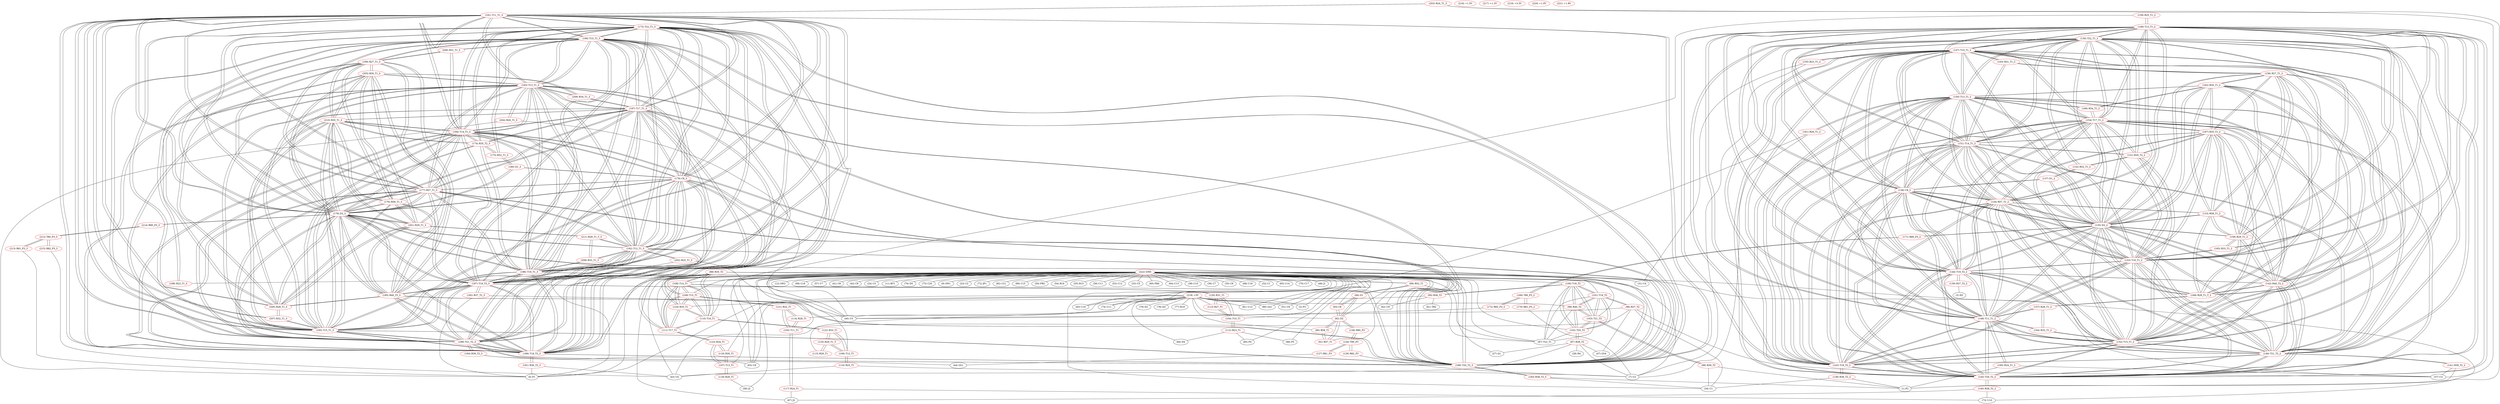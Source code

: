graph {
	88 [label="(88) R35_T2" color=red]
	89 [label="(89) R52_T1"]
	87 [label="(87) T22_T1"]
	108 [label="(108) T14_T1"]
	109 [label="(109) T15_T1"]
	111 [label="(111) T17_T1"]
	110 [label="(110) T16_T1"]
	124 [label="(124) R35_T1"]
	89 [label="(89) R52_T1" color=red]
	94 [label="(94) D1"]
	88 [label="(88) R35_T2"]
	87 [label="(87) T22_T1"]
	90 [label="(90) R58_T1" color=red]
	91 [label="(91) R57_T1"]
	92 [label="(92) D2"]
	91 [label="(91) R57_T1" color=red]
	92 [label="(92) D2"]
	90 [label="(90) R58_T1"]
	92 [label="(92) D2" color=red]
	94 [label="(94) D1"]
	93 [label="(93) C8"]
	91 [label="(91) R57_T1"]
	90 [label="(90) R58_T1"]
	128 [label="(128) R80_P3"]
	93 [label="(93) C8" color=red]
	94 [label="(94) D1"]
	92 [label="(92) D2"]
	94 [label="(94) D1" color=red]
	92 [label="(92) D2"]
	93 [label="(93) C8"]
	89 [label="(89) R52_T1"]
	95 [label="(95) R36_T2" color=red]
	63 [label="(63) U8"]
	62 [label="(62) U9"]
	61 [label="(61) TR2"]
	100 [label="(100) T18_T2"]
	96 [label="(96) R37_T2" color=red]
	34 [label="(34) U1"]
	47 [label="(47) GS4"]
	37 [label="(37) U3"]
	40 [label="(40) U5"]
	43 [label="(43) U4"]
	101 [label="(101) T19_T2"]
	97 [label="(97) R38_T2" color=red]
	27 [label="(27) Q1"]
	28 [label="(28) R4"]
	7 [label="(7) U2"]
	43 [label="(43) U4"]
	47 [label="(47) GS4"]
	102 [label="(102) T20_T2"]
	98 [label="(98) R39_T2" color=red]
	34 [label="(34) U1"]
	1 [label="(1) P2"]
	103 [label="(103) T21_T2"]
	99 [label="(99) R40_T2" color=red]
	102 [label="(102) T20_T2"]
	103 [label="(103) T21_T2"]
	101 [label="(101) T19_T2"]
	87 [label="(87) T22_T1"]
	100 [label="(100) T18_T2"]
	100 [label="(100) T18_T2" color=red]
	102 [label="(102) T20_T2"]
	103 [label="(103) T21_T2"]
	101 [label="(101) T19_T2"]
	99 [label="(99) R40_T2"]
	87 [label="(87) T22_T1"]
	95 [label="(95) R36_T2"]
	101 [label="(101) T19_T2" color=red]
	102 [label="(102) T20_T2"]
	103 [label="(103) T21_T2"]
	99 [label="(99) R40_T2"]
	87 [label="(87) T22_T1"]
	100 [label="(100) T18_T2"]
	96 [label="(96) R37_T2"]
	102 [label="(102) T20_T2" color=red]
	103 [label="(103) T21_T2"]
	101 [label="(101) T19_T2"]
	99 [label="(99) R40_T2"]
	87 [label="(87) T22_T1"]
	100 [label="(100) T18_T2"]
	97 [label="(97) R38_T2"]
	103 [label="(103) T21_T2" color=red]
	102 [label="(102) T20_T2"]
	101 [label="(101) T19_T2"]
	99 [label="(99) R40_T2"]
	87 [label="(87) T22_T1"]
	100 [label="(100) T18_T2"]
	98 [label="(98) R39_T2"]
	104 [label="(104) T10_T1" color=red]
	112 [label="(112) R23_T1"]
	120 [label="(120) R31_T1"]
	113 [label="(113) R27_T1"]
	105 [label="(105) T11_T1" color=red]
	117 [label="(117) R24_T1"]
	121 [label="(121) R32_T1"]
	114 [label="(114) R28_T1"]
	106 [label="(106) T12_T1" color=red]
	122 [label="(122) R33_T1"]
	125 [label="(125) R29_T1_T"]
	116 [label="(116) R25_T1"]
	107 [label="(107) T13_T1" color=red]
	123 [label="(123) R34_T1"]
	119 [label="(119) R30_T1"]
	118 [label="(118) R26_T1"]
	108 [label="(108) T14_T1" color=red]
	109 [label="(109) T15_T1"]
	111 [label="(111) T17_T1"]
	110 [label="(110) T16_T1"]
	124 [label="(124) R35_T1"]
	88 [label="(88) R35_T2"]
	120 [label="(120) R31_T1"]
	109 [label="(109) T15_T1" color=red]
	108 [label="(108) T14_T1"]
	111 [label="(111) T17_T1"]
	110 [label="(110) T16_T1"]
	124 [label="(124) R35_T1"]
	88 [label="(88) R35_T2"]
	121 [label="(121) R32_T1"]
	110 [label="(110) T16_T1" color=red]
	108 [label="(108) T14_T1"]
	109 [label="(109) T15_T1"]
	111 [label="(111) T17_T1"]
	124 [label="(124) R35_T1"]
	88 [label="(88) R35_T2"]
	122 [label="(122) R33_T1"]
	111 [label="(111) T17_T1" color=red]
	108 [label="(108) T14_T1"]
	109 [label="(109) T15_T1"]
	110 [label="(110) T16_T1"]
	124 [label="(124) R35_T1"]
	88 [label="(88) R35_T2"]
	123 [label="(123) R34_T1"]
	112 [label="(112) R23_T1" color=red]
	85 [label="(85) P4"]
	86 [label="(86) P5"]
	84 [label="(84) D4"]
	104 [label="(104) T10_T1"]
	113 [label="(113) R27_T1" color=red]
	120 [label="(120) R31_T1"]
	104 [label="(104) T10_T1"]
	114 [label="(114) R28_T1" color=red]
	121 [label="(121) R32_T1"]
	105 [label="(105) T11_T1"]
	115 [label="(115) R29_T1" color=red]
	125 [label="(125) R29_T1_T"]
	116 [label="(116) R25_T1" color=red]
	7 [label="(7) U2"]
	43 [label="(43) U4"]
	106 [label="(106) T12_T1"]
	117 [label="(117) R24_T1" color=red]
	73 [label="(73) U10"]
	67 [label="(67) J3"]
	105 [label="(105) T11_T1"]
	118 [label="(118) R26_T1" color=red]
	58 [label="(58) J2"]
	107 [label="(107) T13_T1"]
	119 [label="(119) R30_T1" color=red]
	107 [label="(107) T13_T1"]
	123 [label="(123) R34_T1"]
	120 [label="(120) R31_T1" color=red]
	113 [label="(113) R27_T1"]
	104 [label="(104) T10_T1"]
	108 [label="(108) T14_T1"]
	121 [label="(121) R32_T1" color=red]
	109 [label="(109) T15_T1"]
	105 [label="(105) T11_T1"]
	114 [label="(114) R28_T1"]
	122 [label="(122) R33_T1" color=red]
	110 [label="(110) T16_T1"]
	125 [label="(125) R29_T1_T"]
	106 [label="(106) T12_T1"]
	123 [label="(123) R34_T1" color=red]
	111 [label="(111) T17_T1"]
	107 [label="(107) T13_T1"]
	119 [label="(119) R30_T1"]
	124 [label="(124) R35_T1" color=red]
	108 [label="(108) T14_T1"]
	109 [label="(109) T15_T1"]
	111 [label="(111) T17_T1"]
	110 [label="(110) T16_T1"]
	88 [label="(88) R35_T2"]
	125 [label="(125) R29_T1_T" color=red]
	122 [label="(122) R33_T1"]
	106 [label="(106) T12_T1"]
	115 [label="(115) R29_T1"]
	126 [label="(126) T80_P3" color=red]
	127 [label="(127) R81_P3"]
	129 [label="(129) R82_P3"]
	128 [label="(128) R80_P3"]
	127 [label="(127) R81_P3" color=red]
	44 [label="(44) GS1"]
	126 [label="(126) T80_P3"]
	128 [label="(128) R80_P3" color=red]
	92 [label="(92) D2"]
	126 [label="(126) T80_P3"]
	129 [label="(129) R82_P3" color=red]
	7 [label="(7) U2"]
	126 [label="(126) T80_P3"]
	130 [label="(130) T22_T1_2" color=red]
	147 [label="(147) T10_T1_2"]
	148 [label="(148) T11_T1_2"]
	149 [label="(149) T12_T1_2"]
	150 [label="(150) T13_T1_2"]
	145 [label="(145) T20_T2_2"]
	151 [label="(151) T14_T1_2"]
	152 [label="(152) T15_T1_2"]
	143 [label="(143) T18_T2_2"]
	146 [label="(146) T21_T2_2"]
	144 [label="(144) T19_T2_2"]
	136 [label="(136) C8_2"]
	153 [label="(153) T16_T1_2"]
	154 [label="(154) T17_T1_2"]
	135 [label="(135) D2_2"]
	134 [label="(134) R57_T1_2"]
	131 [label="(131) R35_T2_2"]
	132 [label="(132) R52_T1_2"]
	142 [label="(142) R40_T2_2"]
	131 [label="(131) R35_T2_2" color=red]
	132 [label="(132) R52_T1_2"]
	130 [label="(130) T22_T1_2"]
	151 [label="(151) T14_T1_2"]
	152 [label="(152) T15_T1_2"]
	154 [label="(154) T17_T1_2"]
	153 [label="(153) T16_T1_2"]
	167 [label="(167) R35_T1_2"]
	132 [label="(132) R52_T1_2" color=red]
	137 [label="(137) D1_2"]
	131 [label="(131) R35_T2_2"]
	130 [label="(130) T22_T1_2"]
	133 [label="(133) R58_T1_2" color=red]
	135 [label="(135) D2_2"]
	142 [label="(142) R40_T2_2"]
	156 [label="(156) R27_T1_2"]
	168 [label="(168) R28_T1_T_2"]
	158 [label="(158) R29_T1_2"]
	162 [label="(162) R30_T1_2"]
	167 [label="(167) R35_T1_2"]
	134 [label="(134) R57_T1_2"]
	134 [label="(134) R57_T1_2" color=red]
	147 [label="(147) T10_T1_2"]
	148 [label="(148) T11_T1_2"]
	149 [label="(149) T12_T1_2"]
	150 [label="(150) T13_T1_2"]
	145 [label="(145) T20_T2_2"]
	151 [label="(151) T14_T1_2"]
	152 [label="(152) T15_T1_2"]
	143 [label="(143) T18_T2_2"]
	146 [label="(146) T21_T2_2"]
	144 [label="(144) T19_T2_2"]
	136 [label="(136) C8_2"]
	153 [label="(153) T16_T1_2"]
	154 [label="(154) T17_T1_2"]
	135 [label="(135) D2_2"]
	130 [label="(130) T22_T1_2"]
	133 [label="(133) R58_T1_2"]
	135 [label="(135) D2_2" color=red]
	133 [label="(133) R58_T1_2"]
	142 [label="(142) R40_T2_2"]
	156 [label="(156) R27_T1_2"]
	168 [label="(168) R28_T1_T_2"]
	158 [label="(158) R29_T1_2"]
	162 [label="(162) R30_T1_2"]
	167 [label="(167) R35_T1_2"]
	147 [label="(147) T10_T1_2"]
	148 [label="(148) T11_T1_2"]
	149 [label="(149) T12_T1_2"]
	150 [label="(150) T13_T1_2"]
	145 [label="(145) T20_T2_2"]
	151 [label="(151) T14_T1_2"]
	152 [label="(152) T15_T1_2"]
	143 [label="(143) T18_T2_2"]
	146 [label="(146) T21_T2_2"]
	144 [label="(144) T19_T2_2"]
	136 [label="(136) C8_2"]
	153 [label="(153) T16_T1_2"]
	154 [label="(154) T17_T1_2"]
	130 [label="(130) T22_T1_2"]
	134 [label="(134) R57_T1_2"]
	137 [label="(137) D1_2"]
	171 [label="(171) R80_P3_2"]
	136 [label="(136) C8_2" color=red]
	147 [label="(147) T10_T1_2"]
	148 [label="(148) T11_T1_2"]
	149 [label="(149) T12_T1_2"]
	150 [label="(150) T13_T1_2"]
	145 [label="(145) T20_T2_2"]
	151 [label="(151) T14_T1_2"]
	152 [label="(152) T15_T1_2"]
	143 [label="(143) T18_T2_2"]
	146 [label="(146) T21_T2_2"]
	144 [label="(144) T19_T2_2"]
	153 [label="(153) T16_T1_2"]
	154 [label="(154) T17_T1_2"]
	135 [label="(135) D2_2"]
	130 [label="(130) T22_T1_2"]
	134 [label="(134) R57_T1_2"]
	137 [label="(137) D1_2"]
	137 [label="(137) D1_2" color=red]
	135 [label="(135) D2_2"]
	136 [label="(136) C8_2"]
	132 [label="(132) R52_T1_2"]
	138 [label="(138) R36_T2_2" color=red]
	34 [label="(34) U1"]
	1 [label="(1) P2"]
	143 [label="(143) T18_T2_2"]
	139 [label="(139) R37_T2_2" color=red]
	3 [label="(3) H3"]
	144 [label="(144) T19_T2_2"]
	140 [label="(140) R38_T2_2" color=red]
	67 [label="(67) J3"]
	73 [label="(73) U10"]
	145 [label="(145) T20_T2_2"]
	141 [label="(141) R39_T2_2" color=red]
	37 [label="(37) U3"]
	1 [label="(1) P2"]
	146 [label="(146) T21_T2_2"]
	142 [label="(142) R40_T2_2" color=red]
	135 [label="(135) D2_2"]
	133 [label="(133) R58_T1_2"]
	156 [label="(156) R27_T1_2"]
	168 [label="(168) R28_T1_T_2"]
	158 [label="(158) R29_T1_2"]
	162 [label="(162) R30_T1_2"]
	167 [label="(167) R35_T1_2"]
	145 [label="(145) T20_T2_2"]
	146 [label="(146) T21_T2_2"]
	144 [label="(144) T19_T2_2"]
	130 [label="(130) T22_T1_2"]
	143 [label="(143) T18_T2_2"]
	143 [label="(143) T18_T2_2" color=red]
	147 [label="(147) T10_T1_2"]
	148 [label="(148) T11_T1_2"]
	149 [label="(149) T12_T1_2"]
	150 [label="(150) T13_T1_2"]
	145 [label="(145) T20_T2_2"]
	151 [label="(151) T14_T1_2"]
	152 [label="(152) T15_T1_2"]
	146 [label="(146) T21_T2_2"]
	144 [label="(144) T19_T2_2"]
	136 [label="(136) C8_2"]
	153 [label="(153) T16_T1_2"]
	154 [label="(154) T17_T1_2"]
	135 [label="(135) D2_2"]
	130 [label="(130) T22_T1_2"]
	134 [label="(134) R57_T1_2"]
	142 [label="(142) R40_T2_2"]
	138 [label="(138) R36_T2_2"]
	144 [label="(144) T19_T2_2" color=red]
	147 [label="(147) T10_T1_2"]
	148 [label="(148) T11_T1_2"]
	149 [label="(149) T12_T1_2"]
	150 [label="(150) T13_T1_2"]
	145 [label="(145) T20_T2_2"]
	151 [label="(151) T14_T1_2"]
	152 [label="(152) T15_T1_2"]
	143 [label="(143) T18_T2_2"]
	146 [label="(146) T21_T2_2"]
	136 [label="(136) C8_2"]
	153 [label="(153) T16_T1_2"]
	154 [label="(154) T17_T1_2"]
	135 [label="(135) D2_2"]
	130 [label="(130) T22_T1_2"]
	134 [label="(134) R57_T1_2"]
	142 [label="(142) R40_T2_2"]
	139 [label="(139) R37_T2_2"]
	145 [label="(145) T20_T2_2" color=red]
	147 [label="(147) T10_T1_2"]
	148 [label="(148) T11_T1_2"]
	149 [label="(149) T12_T1_2"]
	150 [label="(150) T13_T1_2"]
	151 [label="(151) T14_T1_2"]
	152 [label="(152) T15_T1_2"]
	143 [label="(143) T18_T2_2"]
	146 [label="(146) T21_T2_2"]
	144 [label="(144) T19_T2_2"]
	136 [label="(136) C8_2"]
	153 [label="(153) T16_T1_2"]
	154 [label="(154) T17_T1_2"]
	135 [label="(135) D2_2"]
	130 [label="(130) T22_T1_2"]
	134 [label="(134) R57_T1_2"]
	142 [label="(142) R40_T2_2"]
	140 [label="(140) R38_T2_2"]
	146 [label="(146) T21_T2_2" color=red]
	147 [label="(147) T10_T1_2"]
	148 [label="(148) T11_T1_2"]
	149 [label="(149) T12_T1_2"]
	150 [label="(150) T13_T1_2"]
	145 [label="(145) T20_T2_2"]
	151 [label="(151) T14_T1_2"]
	152 [label="(152) T15_T1_2"]
	143 [label="(143) T18_T2_2"]
	144 [label="(144) T19_T2_2"]
	136 [label="(136) C8_2"]
	153 [label="(153) T16_T1_2"]
	154 [label="(154) T17_T1_2"]
	135 [label="(135) D2_2"]
	130 [label="(130) T22_T1_2"]
	134 [label="(134) R57_T1_2"]
	142 [label="(142) R40_T2_2"]
	141 [label="(141) R39_T2_2"]
	147 [label="(147) T10_T1_2" color=red]
	148 [label="(148) T11_T1_2"]
	149 [label="(149) T12_T1_2"]
	150 [label="(150) T13_T1_2"]
	145 [label="(145) T20_T2_2"]
	151 [label="(151) T14_T1_2"]
	152 [label="(152) T15_T1_2"]
	143 [label="(143) T18_T2_2"]
	146 [label="(146) T21_T2_2"]
	144 [label="(144) T19_T2_2"]
	136 [label="(136) C8_2"]
	153 [label="(153) T16_T1_2"]
	154 [label="(154) T17_T1_2"]
	135 [label="(135) D2_2"]
	130 [label="(130) T22_T1_2"]
	134 [label="(134) R57_T1_2"]
	155 [label="(155) R23_T1_2"]
	163 [label="(163) R31_T1_2"]
	156 [label="(156) R27_T1_2"]
	148 [label="(148) T11_T1_2" color=red]
	147 [label="(147) T10_T1_2"]
	149 [label="(149) T12_T1_2"]
	150 [label="(150) T13_T1_2"]
	145 [label="(145) T20_T2_2"]
	151 [label="(151) T14_T1_2"]
	152 [label="(152) T15_T1_2"]
	143 [label="(143) T18_T2_2"]
	146 [label="(146) T21_T2_2"]
	144 [label="(144) T19_T2_2"]
	136 [label="(136) C8_2"]
	153 [label="(153) T16_T1_2"]
	154 [label="(154) T17_T1_2"]
	135 [label="(135) D2_2"]
	130 [label="(130) T22_T1_2"]
	134 [label="(134) R57_T1_2"]
	160 [label="(160) R24_T1_2"]
	164 [label="(164) R32_T1_2"]
	157 [label="(157) R28_T1_2"]
	149 [label="(149) T12_T1_2" color=red]
	147 [label="(147) T10_T1_2"]
	148 [label="(148) T11_T1_2"]
	150 [label="(150) T13_T1_2"]
	145 [label="(145) T20_T2_2"]
	151 [label="(151) T14_T1_2"]
	152 [label="(152) T15_T1_2"]
	143 [label="(143) T18_T2_2"]
	146 [label="(146) T21_T2_2"]
	144 [label="(144) T19_T2_2"]
	136 [label="(136) C8_2"]
	153 [label="(153) T16_T1_2"]
	154 [label="(154) T17_T1_2"]
	135 [label="(135) D2_2"]
	130 [label="(130) T22_T1_2"]
	134 [label="(134) R57_T1_2"]
	165 [label="(165) R33_T1_2"]
	158 [label="(158) R29_T1_2"]
	159 [label="(159) R25_T1_2"]
	150 [label="(150) T13_T1_2" color=red]
	147 [label="(147) T10_T1_2"]
	148 [label="(148) T11_T1_2"]
	149 [label="(149) T12_T1_2"]
	145 [label="(145) T20_T2_2"]
	151 [label="(151) T14_T1_2"]
	152 [label="(152) T15_T1_2"]
	143 [label="(143) T18_T2_2"]
	146 [label="(146) T21_T2_2"]
	144 [label="(144) T19_T2_2"]
	136 [label="(136) C8_2"]
	153 [label="(153) T16_T1_2"]
	154 [label="(154) T17_T1_2"]
	135 [label="(135) D2_2"]
	130 [label="(130) T22_T1_2"]
	134 [label="(134) R57_T1_2"]
	166 [label="(166) R34_T1_2"]
	162 [label="(162) R30_T1_2"]
	161 [label="(161) R26_T1_2"]
	151 [label="(151) T14_T1_2" color=red]
	147 [label="(147) T10_T1_2"]
	148 [label="(148) T11_T1_2"]
	149 [label="(149) T12_T1_2"]
	150 [label="(150) T13_T1_2"]
	145 [label="(145) T20_T2_2"]
	152 [label="(152) T15_T1_2"]
	143 [label="(143) T18_T2_2"]
	146 [label="(146) T21_T2_2"]
	144 [label="(144) T19_T2_2"]
	136 [label="(136) C8_2"]
	153 [label="(153) T16_T1_2"]
	154 [label="(154) T17_T1_2"]
	135 [label="(135) D2_2"]
	130 [label="(130) T22_T1_2"]
	134 [label="(134) R57_T1_2"]
	167 [label="(167) R35_T1_2"]
	131 [label="(131) R35_T2_2"]
	163 [label="(163) R31_T1_2"]
	152 [label="(152) T15_T1_2" color=red]
	147 [label="(147) T10_T1_2"]
	148 [label="(148) T11_T1_2"]
	149 [label="(149) T12_T1_2"]
	150 [label="(150) T13_T1_2"]
	145 [label="(145) T20_T2_2"]
	151 [label="(151) T14_T1_2"]
	143 [label="(143) T18_T2_2"]
	146 [label="(146) T21_T2_2"]
	144 [label="(144) T19_T2_2"]
	136 [label="(136) C8_2"]
	153 [label="(153) T16_T1_2"]
	154 [label="(154) T17_T1_2"]
	135 [label="(135) D2_2"]
	130 [label="(130) T22_T1_2"]
	134 [label="(134) R57_T1_2"]
	167 [label="(167) R35_T1_2"]
	131 [label="(131) R35_T2_2"]
	164 [label="(164) R32_T1_2"]
	153 [label="(153) T16_T1_2" color=red]
	147 [label="(147) T10_T1_2"]
	148 [label="(148) T11_T1_2"]
	149 [label="(149) T12_T1_2"]
	150 [label="(150) T13_T1_2"]
	145 [label="(145) T20_T2_2"]
	151 [label="(151) T14_T1_2"]
	152 [label="(152) T15_T1_2"]
	143 [label="(143) T18_T2_2"]
	146 [label="(146) T21_T2_2"]
	144 [label="(144) T19_T2_2"]
	136 [label="(136) C8_2"]
	154 [label="(154) T17_T1_2"]
	135 [label="(135) D2_2"]
	130 [label="(130) T22_T1_2"]
	134 [label="(134) R57_T1_2"]
	167 [label="(167) R35_T1_2"]
	131 [label="(131) R35_T2_2"]
	165 [label="(165) R33_T1_2"]
	154 [label="(154) T17_T1_2" color=red]
	147 [label="(147) T10_T1_2"]
	148 [label="(148) T11_T1_2"]
	149 [label="(149) T12_T1_2"]
	150 [label="(150) T13_T1_2"]
	145 [label="(145) T20_T2_2"]
	151 [label="(151) T14_T1_2"]
	152 [label="(152) T15_T1_2"]
	143 [label="(143) T18_T2_2"]
	146 [label="(146) T21_T2_2"]
	144 [label="(144) T19_T2_2"]
	136 [label="(136) C8_2"]
	153 [label="(153) T16_T1_2"]
	135 [label="(135) D2_2"]
	130 [label="(130) T22_T1_2"]
	134 [label="(134) R57_T1_2"]
	167 [label="(167) R35_T1_2"]
	131 [label="(131) R35_T2_2"]
	166 [label="(166) R34_T1_2"]
	155 [label="(155) R23_T1_2" color=red]
	31 [label="(31) C4"]
	7 [label="(7) U2"]
	147 [label="(147) T10_T1_2"]
	156 [label="(156) R27_T1_2" color=red]
	135 [label="(135) D2_2"]
	133 [label="(133) R58_T1_2"]
	142 [label="(142) R40_T2_2"]
	168 [label="(168) R28_T1_T_2"]
	158 [label="(158) R29_T1_2"]
	162 [label="(162) R30_T1_2"]
	167 [label="(167) R35_T1_2"]
	163 [label="(163) R31_T1_2"]
	147 [label="(147) T10_T1_2"]
	157 [label="(157) R28_T1_2" color=red]
	164 [label="(164) R32_T1_2"]
	148 [label="(148) T11_T1_2"]
	168 [label="(168) R28_T1_T_2"]
	158 [label="(158) R29_T1_2" color=red]
	135 [label="(135) D2_2"]
	133 [label="(133) R58_T1_2"]
	142 [label="(142) R40_T2_2"]
	156 [label="(156) R27_T1_2"]
	168 [label="(168) R28_T1_T_2"]
	162 [label="(162) R30_T1_2"]
	167 [label="(167) R35_T1_2"]
	165 [label="(165) R33_T1_2"]
	149 [label="(149) T12_T1_2"]
	159 [label="(159) R25_T1_2" color=red]
	63 [label="(63) U8"]
	149 [label="(149) T12_T1_2"]
	160 [label="(160) R24_T1_2" color=red]
	37 [label="(37) U3"]
	1 [label="(1) P2"]
	148 [label="(148) T11_T1_2"]
	161 [label="(161) R26_T1_2" color=red]
	40 [label="(40) U5"]
	7 [label="(7) U2"]
	150 [label="(150) T13_T1_2"]
	162 [label="(162) R30_T1_2" color=red]
	135 [label="(135) D2_2"]
	133 [label="(133) R58_T1_2"]
	142 [label="(142) R40_T2_2"]
	156 [label="(156) R27_T1_2"]
	168 [label="(168) R28_T1_T_2"]
	158 [label="(158) R29_T1_2"]
	167 [label="(167) R35_T1_2"]
	150 [label="(150) T13_T1_2"]
	166 [label="(166) R34_T1_2"]
	163 [label="(163) R31_T1_2" color=red]
	156 [label="(156) R27_T1_2"]
	147 [label="(147) T10_T1_2"]
	151 [label="(151) T14_T1_2"]
	164 [label="(164) R32_T1_2" color=red]
	152 [label="(152) T15_T1_2"]
	148 [label="(148) T11_T1_2"]
	157 [label="(157) R28_T1_2"]
	165 [label="(165) R33_T1_2" color=red]
	153 [label="(153) T16_T1_2"]
	158 [label="(158) R29_T1_2"]
	149 [label="(149) T12_T1_2"]
	166 [label="(166) R34_T1_2" color=red]
	154 [label="(154) T17_T1_2"]
	150 [label="(150) T13_T1_2"]
	162 [label="(162) R30_T1_2"]
	167 [label="(167) R35_T1_2" color=red]
	135 [label="(135) D2_2"]
	133 [label="(133) R58_T1_2"]
	142 [label="(142) R40_T2_2"]
	156 [label="(156) R27_T1_2"]
	168 [label="(168) R28_T1_T_2"]
	158 [label="(158) R29_T1_2"]
	162 [label="(162) R30_T1_2"]
	151 [label="(151) T14_T1_2"]
	152 [label="(152) T15_T1_2"]
	154 [label="(154) T17_T1_2"]
	153 [label="(153) T16_T1_2"]
	131 [label="(131) R35_T2_2"]
	168 [label="(168) R28_T1_T_2" color=red]
	135 [label="(135) D2_2"]
	133 [label="(133) R58_T1_2"]
	142 [label="(142) R40_T2_2"]
	156 [label="(156) R27_T1_2"]
	158 [label="(158) R29_T1_2"]
	162 [label="(162) R30_T1_2"]
	167 [label="(167) R35_T1_2"]
	157 [label="(157) R28_T1_2"]
	169 [label="(169) T80_P3_2" color=red]
	170 [label="(170) R81_P3_2"]
	172 [label="(172) R82_P3_2"]
	171 [label="(171) R80_P3_2"]
	170 [label="(170) R81_P3_2" color=red]
	7 [label="(7) U2"]
	169 [label="(169) T80_P3_2"]
	171 [label="(171) R80_P3_2" color=red]
	135 [label="(135) D2_2"]
	169 [label="(169) T80_P3_2"]
	172 [label="(172) R82_P3_2" color=red]
	40 [label="(40) U5"]
	169 [label="(169) T80_P3_2"]
	173 [label="(173) T22_T1_3" color=red]
	190 [label="(190) T10_T1_3"]
	191 [label="(191) T11_T1_3"]
	192 [label="(192) T12_T1_3"]
	193 [label="(193) T13_T1_3"]
	188 [label="(188) T20_T2_3"]
	194 [label="(194) T14_T1_3"]
	195 [label="(195) T15_T1_3"]
	186 [label="(186) T18_T2_3"]
	189 [label="(189) T21_T2_3"]
	187 [label="(187) T19_T2_3"]
	179 [label="(179) C8_3"]
	196 [label="(196) T16_T1_3"]
	197 [label="(197) T17_T1_3"]
	178 [label="(178) D2_3"]
	177 [label="(177) R57_T1_3"]
	174 [label="(174) R35_T2_3"]
	175 [label="(175) R52_T1_3"]
	185 [label="(185) R40_T2_3"]
	174 [label="(174) R35_T2_3" color=red]
	175 [label="(175) R52_T1_3"]
	173 [label="(173) T22_T1_3"]
	194 [label="(194) T14_T1_3"]
	195 [label="(195) T15_T1_3"]
	197 [label="(197) T17_T1_3"]
	196 [label="(196) T16_T1_3"]
	210 [label="(210) R35_T1_3"]
	175 [label="(175) R52_T1_3" color=red]
	180 [label="(180) D1_3"]
	174 [label="(174) R35_T2_3"]
	173 [label="(173) T22_T1_3"]
	176 [label="(176) R58_T1_3" color=red]
	178 [label="(178) D2_3"]
	185 [label="(185) R40_T2_3"]
	199 [label="(199) R27_T1_3"]
	200 [label="(200) R28_T1_3"]
	201 [label="(201) R29_T1_3"]
	205 [label="(205) R30_T1_3"]
	210 [label="(210) R35_T1_3"]
	177 [label="(177) R57_T1_3"]
	177 [label="(177) R57_T1_3" color=red]
	190 [label="(190) T10_T1_3"]
	191 [label="(191) T11_T1_3"]
	192 [label="(192) T12_T1_3"]
	193 [label="(193) T13_T1_3"]
	188 [label="(188) T20_T2_3"]
	194 [label="(194) T14_T1_3"]
	195 [label="(195) T15_T1_3"]
	186 [label="(186) T18_T2_3"]
	189 [label="(189) T21_T2_3"]
	187 [label="(187) T19_T2_3"]
	179 [label="(179) C8_3"]
	196 [label="(196) T16_T1_3"]
	197 [label="(197) T17_T1_3"]
	178 [label="(178) D2_3"]
	173 [label="(173) T22_T1_3"]
	176 [label="(176) R58_T1_3"]
	178 [label="(178) D2_3" color=red]
	176 [label="(176) R58_T1_3"]
	185 [label="(185) R40_T2_3"]
	199 [label="(199) R27_T1_3"]
	200 [label="(200) R28_T1_3"]
	201 [label="(201) R29_T1_3"]
	205 [label="(205) R30_T1_3"]
	210 [label="(210) R35_T1_3"]
	190 [label="(190) T10_T1_3"]
	191 [label="(191) T11_T1_3"]
	192 [label="(192) T12_T1_3"]
	193 [label="(193) T13_T1_3"]
	188 [label="(188) T20_T2_3"]
	194 [label="(194) T14_T1_3"]
	195 [label="(195) T15_T1_3"]
	186 [label="(186) T18_T2_3"]
	189 [label="(189) T21_T2_3"]
	187 [label="(187) T19_T2_3"]
	179 [label="(179) C8_3"]
	196 [label="(196) T16_T1_3"]
	197 [label="(197) T17_T1_3"]
	173 [label="(173) T22_T1_3"]
	177 [label="(177) R57_T1_3"]
	180 [label="(180) D1_3"]
	214 [label="(214) R80_P3_3"]
	179 [label="(179) C8_3" color=red]
	190 [label="(190) T10_T1_3"]
	191 [label="(191) T11_T1_3"]
	192 [label="(192) T12_T1_3"]
	193 [label="(193) T13_T1_3"]
	188 [label="(188) T20_T2_3"]
	194 [label="(194) T14_T1_3"]
	195 [label="(195) T15_T1_3"]
	186 [label="(186) T18_T2_3"]
	189 [label="(189) T21_T2_3"]
	187 [label="(187) T19_T2_3"]
	196 [label="(196) T16_T1_3"]
	197 [label="(197) T17_T1_3"]
	178 [label="(178) D2_3"]
	173 [label="(173) T22_T1_3"]
	177 [label="(177) R57_T1_3"]
	180 [label="(180) D1_3"]
	180 [label="(180) D1_3" color=red]
	178 [label="(178) D2_3"]
	179 [label="(179) C8_3"]
	175 [label="(175) R52_T1_3"]
	181 [label="(181) R36_T2_3" color=red]
	43 [label="(43) U4"]
	0 [label="(0) P1"]
	186 [label="(186) T18_T2_3"]
	182 [label="(182) R37_T2_3" color=red]
	0 [label="(0) P1"]
	40 [label="(40) U5"]
	187 [label="(187) T19_T2_3"]
	183 [label="(183) R38_T2_3" color=red]
	34 [label="(34) U1"]
	1 [label="(1) P2"]
	188 [label="(188) T20_T2_3"]
	184 [label="(184) R39_T2_3" color=red]
	63 [label="(63) U8"]
	44 [label="(44) GS1"]
	189 [label="(189) T21_T2_3"]
	185 [label="(185) R40_T2_3" color=red]
	178 [label="(178) D2_3"]
	176 [label="(176) R58_T1_3"]
	199 [label="(199) R27_T1_3"]
	200 [label="(200) R28_T1_3"]
	201 [label="(201) R29_T1_3"]
	205 [label="(205) R30_T1_3"]
	210 [label="(210) R35_T1_3"]
	188 [label="(188) T20_T2_3"]
	189 [label="(189) T21_T2_3"]
	187 [label="(187) T19_T2_3"]
	173 [label="(173) T22_T1_3"]
	186 [label="(186) T18_T2_3"]
	186 [label="(186) T18_T2_3" color=red]
	190 [label="(190) T10_T1_3"]
	191 [label="(191) T11_T1_3"]
	192 [label="(192) T12_T1_3"]
	193 [label="(193) T13_T1_3"]
	188 [label="(188) T20_T2_3"]
	194 [label="(194) T14_T1_3"]
	195 [label="(195) T15_T1_3"]
	189 [label="(189) T21_T2_3"]
	187 [label="(187) T19_T2_3"]
	179 [label="(179) C8_3"]
	196 [label="(196) T16_T1_3"]
	197 [label="(197) T17_T1_3"]
	178 [label="(178) D2_3"]
	173 [label="(173) T22_T1_3"]
	177 [label="(177) R57_T1_3"]
	185 [label="(185) R40_T2_3"]
	181 [label="(181) R36_T2_3"]
	187 [label="(187) T19_T2_3" color=red]
	190 [label="(190) T10_T1_3"]
	191 [label="(191) T11_T1_3"]
	192 [label="(192) T12_T1_3"]
	193 [label="(193) T13_T1_3"]
	188 [label="(188) T20_T2_3"]
	194 [label="(194) T14_T1_3"]
	195 [label="(195) T15_T1_3"]
	186 [label="(186) T18_T2_3"]
	189 [label="(189) T21_T2_3"]
	179 [label="(179) C8_3"]
	196 [label="(196) T16_T1_3"]
	197 [label="(197) T17_T1_3"]
	178 [label="(178) D2_3"]
	173 [label="(173) T22_T1_3"]
	177 [label="(177) R57_T1_3"]
	185 [label="(185) R40_T2_3"]
	182 [label="(182) R37_T2_3"]
	188 [label="(188) T20_T2_3" color=red]
	190 [label="(190) T10_T1_3"]
	191 [label="(191) T11_T1_3"]
	192 [label="(192) T12_T1_3"]
	193 [label="(193) T13_T1_3"]
	194 [label="(194) T14_T1_3"]
	195 [label="(195) T15_T1_3"]
	186 [label="(186) T18_T2_3"]
	189 [label="(189) T21_T2_3"]
	187 [label="(187) T19_T2_3"]
	179 [label="(179) C8_3"]
	196 [label="(196) T16_T1_3"]
	197 [label="(197) T17_T1_3"]
	178 [label="(178) D2_3"]
	173 [label="(173) T22_T1_3"]
	177 [label="(177) R57_T1_3"]
	185 [label="(185) R40_T2_3"]
	183 [label="(183) R38_T2_3"]
	189 [label="(189) T21_T2_3" color=red]
	190 [label="(190) T10_T1_3"]
	191 [label="(191) T11_T1_3"]
	192 [label="(192) T12_T1_3"]
	193 [label="(193) T13_T1_3"]
	188 [label="(188) T20_T2_3"]
	194 [label="(194) T14_T1_3"]
	195 [label="(195) T15_T1_3"]
	186 [label="(186) T18_T2_3"]
	187 [label="(187) T19_T2_3"]
	179 [label="(179) C8_3"]
	196 [label="(196) T16_T1_3"]
	197 [label="(197) T17_T1_3"]
	178 [label="(178) D2_3"]
	173 [label="(173) T22_T1_3"]
	177 [label="(177) R57_T1_3"]
	185 [label="(185) R40_T2_3"]
	184 [label="(184) R39_T2_3"]
	190 [label="(190) T10_T1_3" color=red]
	191 [label="(191) T11_T1_3"]
	192 [label="(192) T12_T1_3"]
	193 [label="(193) T13_T1_3"]
	188 [label="(188) T20_T2_3"]
	194 [label="(194) T14_T1_3"]
	195 [label="(195) T15_T1_3"]
	186 [label="(186) T18_T2_3"]
	189 [label="(189) T21_T2_3"]
	187 [label="(187) T19_T2_3"]
	179 [label="(179) C8_3"]
	196 [label="(196) T16_T1_3"]
	197 [label="(197) T17_T1_3"]
	178 [label="(178) D2_3"]
	173 [label="(173) T22_T1_3"]
	177 [label="(177) R57_T1_3"]
	198 [label="(198) R23_T1_3"]
	206 [label="(206) R31_T1_3"]
	199 [label="(199) R27_T1_3"]
	191 [label="(191) T11_T1_3" color=red]
	190 [label="(190) T10_T1_3"]
	192 [label="(192) T12_T1_3"]
	193 [label="(193) T13_T1_3"]
	188 [label="(188) T20_T2_3"]
	194 [label="(194) T14_T1_3"]
	195 [label="(195) T15_T1_3"]
	186 [label="(186) T18_T2_3"]
	189 [label="(189) T21_T2_3"]
	187 [label="(187) T19_T2_3"]
	179 [label="(179) C8_3"]
	196 [label="(196) T16_T1_3"]
	197 [label="(197) T17_T1_3"]
	178 [label="(178) D2_3"]
	173 [label="(173) T22_T1_3"]
	177 [label="(177) R57_T1_3"]
	203 [label="(203) R24_T1_3"]
	207 [label="(207) R32_T1_3"]
	200 [label="(200) R28_T1_3"]
	192 [label="(192) T12_T1_3" color=red]
	190 [label="(190) T10_T1_3"]
	191 [label="(191) T11_T1_3"]
	193 [label="(193) T13_T1_3"]
	188 [label="(188) T20_T2_3"]
	194 [label="(194) T14_T1_3"]
	195 [label="(195) T15_T1_3"]
	186 [label="(186) T18_T2_3"]
	189 [label="(189) T21_T2_3"]
	187 [label="(187) T19_T2_3"]
	179 [label="(179) C8_3"]
	196 [label="(196) T16_T1_3"]
	197 [label="(197) T17_T1_3"]
	178 [label="(178) D2_3"]
	173 [label="(173) T22_T1_3"]
	177 [label="(177) R57_T1_3"]
	208 [label="(208) R33_T1_3"]
	211 [label="(211) R29_T1_T_3"]
	202 [label="(202) R25_T1_3"]
	193 [label="(193) T13_T1_3" color=red]
	190 [label="(190) T10_T1_3"]
	191 [label="(191) T11_T1_3"]
	192 [label="(192) T12_T1_3"]
	188 [label="(188) T20_T2_3"]
	194 [label="(194) T14_T1_3"]
	195 [label="(195) T15_T1_3"]
	186 [label="(186) T18_T2_3"]
	189 [label="(189) T21_T2_3"]
	187 [label="(187) T19_T2_3"]
	179 [label="(179) C8_3"]
	196 [label="(196) T16_T1_3"]
	197 [label="(197) T17_T1_3"]
	178 [label="(178) D2_3"]
	173 [label="(173) T22_T1_3"]
	177 [label="(177) R57_T1_3"]
	209 [label="(209) R34_T1_3"]
	205 [label="(205) R30_T1_3"]
	204 [label="(204) R26_T1_3"]
	194 [label="(194) T14_T1_3" color=red]
	190 [label="(190) T10_T1_3"]
	191 [label="(191) T11_T1_3"]
	192 [label="(192) T12_T1_3"]
	193 [label="(193) T13_T1_3"]
	188 [label="(188) T20_T2_3"]
	195 [label="(195) T15_T1_3"]
	186 [label="(186) T18_T2_3"]
	189 [label="(189) T21_T2_3"]
	187 [label="(187) T19_T2_3"]
	179 [label="(179) C8_3"]
	196 [label="(196) T16_T1_3"]
	197 [label="(197) T17_T1_3"]
	178 [label="(178) D2_3"]
	173 [label="(173) T22_T1_3"]
	177 [label="(177) R57_T1_3"]
	210 [label="(210) R35_T1_3"]
	174 [label="(174) R35_T2_3"]
	206 [label="(206) R31_T1_3"]
	195 [label="(195) T15_T1_3" color=red]
	190 [label="(190) T10_T1_3"]
	191 [label="(191) T11_T1_3"]
	192 [label="(192) T12_T1_3"]
	193 [label="(193) T13_T1_3"]
	188 [label="(188) T20_T2_3"]
	194 [label="(194) T14_T1_3"]
	186 [label="(186) T18_T2_3"]
	189 [label="(189) T21_T2_3"]
	187 [label="(187) T19_T2_3"]
	179 [label="(179) C8_3"]
	196 [label="(196) T16_T1_3"]
	197 [label="(197) T17_T1_3"]
	178 [label="(178) D2_3"]
	173 [label="(173) T22_T1_3"]
	177 [label="(177) R57_T1_3"]
	210 [label="(210) R35_T1_3"]
	174 [label="(174) R35_T2_3"]
	207 [label="(207) R32_T1_3"]
	196 [label="(196) T16_T1_3" color=red]
	190 [label="(190) T10_T1_3"]
	191 [label="(191) T11_T1_3"]
	192 [label="(192) T12_T1_3"]
	193 [label="(193) T13_T1_3"]
	188 [label="(188) T20_T2_3"]
	194 [label="(194) T14_T1_3"]
	195 [label="(195) T15_T1_3"]
	186 [label="(186) T18_T2_3"]
	189 [label="(189) T21_T2_3"]
	187 [label="(187) T19_T2_3"]
	179 [label="(179) C8_3"]
	197 [label="(197) T17_T1_3"]
	178 [label="(178) D2_3"]
	173 [label="(173) T22_T1_3"]
	177 [label="(177) R57_T1_3"]
	210 [label="(210) R35_T1_3"]
	174 [label="(174) R35_T2_3"]
	208 [label="(208) R33_T1_3"]
	197 [label="(197) T17_T1_3" color=red]
	190 [label="(190) T10_T1_3"]
	191 [label="(191) T11_T1_3"]
	192 [label="(192) T12_T1_3"]
	193 [label="(193) T13_T1_3"]
	188 [label="(188) T20_T2_3"]
	194 [label="(194) T14_T1_3"]
	195 [label="(195) T15_T1_3"]
	186 [label="(186) T18_T2_3"]
	189 [label="(189) T21_T2_3"]
	187 [label="(187) T19_T2_3"]
	179 [label="(179) C8_3"]
	196 [label="(196) T16_T1_3"]
	178 [label="(178) D2_3"]
	173 [label="(173) T22_T1_3"]
	177 [label="(177) R57_T1_3"]
	210 [label="(210) R35_T1_3"]
	174 [label="(174) R35_T2_3"]
	209 [label="(209) R34_T1_3"]
	198 [label="(198) R23_T1_3" color=red]
	190 [label="(190) T10_T1_3"]
	199 [label="(199) R27_T1_3" color=red]
	178 [label="(178) D2_3"]
	176 [label="(176) R58_T1_3"]
	185 [label="(185) R40_T2_3"]
	200 [label="(200) R28_T1_3"]
	201 [label="(201) R29_T1_3"]
	205 [label="(205) R30_T1_3"]
	210 [label="(210) R35_T1_3"]
	206 [label="(206) R31_T1_3"]
	190 [label="(190) T10_T1_3"]
	200 [label="(200) R28_T1_3" color=red]
	178 [label="(178) D2_3"]
	176 [label="(176) R58_T1_3"]
	185 [label="(185) R40_T2_3"]
	199 [label="(199) R27_T1_3"]
	201 [label="(201) R29_T1_3"]
	205 [label="(205) R30_T1_3"]
	210 [label="(210) R35_T1_3"]
	207 [label="(207) R32_T1_3"]
	191 [label="(191) T11_T1_3"]
	201 [label="(201) R29_T1_3" color=red]
	178 [label="(178) D2_3"]
	176 [label="(176) R58_T1_3"]
	185 [label="(185) R40_T2_3"]
	199 [label="(199) R27_T1_3"]
	200 [label="(200) R28_T1_3"]
	205 [label="(205) R30_T1_3"]
	210 [label="(210) R35_T1_3"]
	211 [label="(211) R29_T1_T_3"]
	202 [label="(202) R25_T1_3" color=red]
	40 [label="(40) U5"]
	0 [label="(0) P1"]
	192 [label="(192) T12_T1_3"]
	203 [label="(203) R24_T1_3" color=red]
	37 [label="(37) U3"]
	1 [label="(1) P2"]
	191 [label="(191) T11_T1_3"]
	204 [label="(204) R26_T1_3" color=red]
	40 [label="(40) U5"]
	0 [label="(0) P1"]
	193 [label="(193) T13_T1_3"]
	205 [label="(205) R30_T1_3" color=red]
	178 [label="(178) D2_3"]
	176 [label="(176) R58_T1_3"]
	185 [label="(185) R40_T2_3"]
	199 [label="(199) R27_T1_3"]
	200 [label="(200) R28_T1_3"]
	201 [label="(201) R29_T1_3"]
	210 [label="(210) R35_T1_3"]
	193 [label="(193) T13_T1_3"]
	209 [label="(209) R34_T1_3"]
	206 [label="(206) R31_T1_3" color=red]
	199 [label="(199) R27_T1_3"]
	190 [label="(190) T10_T1_3"]
	194 [label="(194) T14_T1_3"]
	207 [label="(207) R32_T1_3" color=red]
	195 [label="(195) T15_T1_3"]
	191 [label="(191) T11_T1_3"]
	200 [label="(200) R28_T1_3"]
	208 [label="(208) R33_T1_3" color=red]
	196 [label="(196) T16_T1_3"]
	211 [label="(211) R29_T1_T_3"]
	192 [label="(192) T12_T1_3"]
	209 [label="(209) R34_T1_3" color=red]
	197 [label="(197) T17_T1_3"]
	193 [label="(193) T13_T1_3"]
	205 [label="(205) R30_T1_3"]
	210 [label="(210) R35_T1_3" color=red]
	178 [label="(178) D2_3"]
	176 [label="(176) R58_T1_3"]
	185 [label="(185) R40_T2_3"]
	199 [label="(199) R27_T1_3"]
	200 [label="(200) R28_T1_3"]
	201 [label="(201) R29_T1_3"]
	205 [label="(205) R30_T1_3"]
	194 [label="(194) T14_T1_3"]
	195 [label="(195) T15_T1_3"]
	197 [label="(197) T17_T1_3"]
	196 [label="(196) T16_T1_3"]
	174 [label="(174) R35_T2_3"]
	211 [label="(211) R29_T1_T_3" color=red]
	208 [label="(208) R33_T1_3"]
	192 [label="(192) T12_T1_3"]
	201 [label="(201) R29_T1_3"]
	212 [label="(212) T80_P3_3" color=red]
	213 [label="(213) R81_P3_3"]
	215 [label="(215) R82_P3_3"]
	214 [label="(214) R80_P3_3"]
	213 [label="(213) R81_P3_3" color=red]
	0 [label="(0) P1"]
	212 [label="(212) T80_P3_3"]
	214 [label="(214) R80_P3_3" color=red]
	178 [label="(178) D2_3"]
	212 [label="(212) T80_P3_3"]
	215 [label="(215) R82_P3_3" color=red]
	43 [label="(43) U4"]
	212 [label="(212) T80_P3_3"]
	216 [label="(216) +1.5V" color=red]
	217 [label="(217) +1.2V" color=red]
	218 [label="(218) +5V" color=red]
	83 [label="(83) C19"]
	74 [label="(74) U11"]
	77 [label="(77) R19"]
	81 [label="(81) U12"]
	80 [label="(80) ZA1"]
	79 [label="(79) D2"]
	78 [label="(78) D3"]
	51 [label="(51) U6"]
	84 [label="(84) D4"]
	2 [label="(2) P3"]
	0 [label="(0) P1"]
	92 [label="(92) D2"]
	90 [label="(90) R58_T1"]
	99 [label="(99) R40_T2"]
	113 [label="(113) R27_T1"]
	114 [label="(114) R28_T1"]
	115 [label="(115) R29_T1"]
	119 [label="(119) R30_T1"]
	124 [label="(124) R35_T1"]
	219 [label="(219) +3.3V" color=red]
	220 [label="(220) +1.0V" color=red]
	221 [label="(221) +1.8V" color=red]
	222 [label="(222) GND" color=red]
	67 [label="(67) J3"]
	12 [label="(12) SW2"]
	0 [label="(0) P1"]
	86 [label="(86) P5"]
	69 [label="(69) C18"]
	57 [label="(57) U7"]
	43 [label="(43) U4"]
	83 [label="(83) C19"]
	27 [label="(27) Q1"]
	41 [label="(41) C8"]
	42 [label="(42) C9"]
	73 [label="(73) U10"]
	40 [label="(40) U5"]
	2 [label="(2) P3"]
	7 [label="(7) U2"]
	24 [label="(24) C3"]
	11 [label="(11) BT1"]
	76 [label="(76) D5"]
	75 [label="(75) C20"]
	9 [label="(9) SW1"]
	23 [label="(23) C2"]
	72 [label="(72) JP1"]
	80 [label="(80) ZA1"]
	81 [label="(81) U12"]
	85 [label="(85) P4"]
	82 [label="(82) C21"]
	74 [label="(74) U11"]
	63 [label="(63) U8"]
	66 [label="(66) C15"]
	50 [label="(50) FB2"]
	54 [label="(54) R16"]
	55 [label="(55) R15"]
	37 [label="(37) U3"]
	39 [label="(39) C11"]
	53 [label="(53) C12"]
	33 [label="(33) C5"]
	62 [label="(62) U9"]
	60 [label="(60) FB4"]
	64 [label="(64) C13"]
	58 [label="(58) J2"]
	38 [label="(38) C10"]
	36 [label="(36) C7"]
	35 [label="(35) C6"]
	68 [label="(68) C16"]
	34 [label="(34) U1"]
	32 [label="(32) C1"]
	31 [label="(31) C4"]
	65 [label="(65) C14"]
	70 [label="(70) C17"]
	48 [label="(48) J1"]
	51 [label="(51) U6"]
	198 [label="(198) R23_T1_3"]
	104 [label="(104) T10_T1"]
	105 [label="(105) T11_T1"]
	106 [label="(106) T12_T1"]
	107 [label="(107) T13_T1"]
	102 [label="(102) T20_T2"]
	108 [label="(108) T14_T1"]
	109 [label="(109) T15_T1"]
	100 [label="(100) T18_T2"]
	103 [label="(103) T21_T2"]
	101 [label="(101) T19_T2"]
	93 [label="(93) C8"]
	110 [label="(110) T16_T1"]
	111 [label="(111) T17_T1"]
	92 [label="(92) D2"]
	87 [label="(87) T22_T1"]
	91 [label="(91) R57_T1"]
	88 -- 89
	88 -- 87
	88 -- 108
	88 -- 109
	88 -- 111
	88 -- 110
	88 -- 124
	89 -- 94
	89 -- 88
	89 -- 87
	90 -- 91
	90 -- 92
	91 -- 92
	91 -- 90
	92 -- 94
	92 -- 93
	92 -- 91
	92 -- 90
	92 -- 128
	93 -- 94
	93 -- 92
	94 -- 92
	94 -- 93
	94 -- 89
	95 -- 63
	95 -- 62
	95 -- 61
	95 -- 100
	96 -- 34
	96 -- 47
	96 -- 37
	96 -- 40
	96 -- 43
	96 -- 101
	97 -- 27
	97 -- 28
	97 -- 7
	97 -- 43
	97 -- 47
	97 -- 102
	98 -- 34
	98 -- 1
	98 -- 103
	99 -- 102
	99 -- 103
	99 -- 101
	99 -- 87
	99 -- 100
	100 -- 102
	100 -- 103
	100 -- 101
	100 -- 99
	100 -- 87
	100 -- 95
	101 -- 102
	101 -- 103
	101 -- 99
	101 -- 87
	101 -- 100
	101 -- 96
	102 -- 103
	102 -- 101
	102 -- 99
	102 -- 87
	102 -- 100
	102 -- 97
	103 -- 102
	103 -- 101
	103 -- 99
	103 -- 87
	103 -- 100
	103 -- 98
	104 -- 112
	104 -- 120
	104 -- 113
	105 -- 117
	105 -- 121
	105 -- 114
	106 -- 122
	106 -- 125
	106 -- 116
	107 -- 123
	107 -- 119
	107 -- 118
	108 -- 109
	108 -- 111
	108 -- 110
	108 -- 124
	108 -- 88
	108 -- 120
	109 -- 108
	109 -- 111
	109 -- 110
	109 -- 124
	109 -- 88
	109 -- 121
	110 -- 108
	110 -- 109
	110 -- 111
	110 -- 124
	110 -- 88
	110 -- 122
	111 -- 108
	111 -- 109
	111 -- 110
	111 -- 124
	111 -- 88
	111 -- 123
	112 -- 85
	112 -- 86
	112 -- 84
	112 -- 104
	113 -- 120
	113 -- 104
	114 -- 121
	114 -- 105
	115 -- 125
	116 -- 7
	116 -- 43
	116 -- 106
	117 -- 73
	117 -- 67
	117 -- 105
	118 -- 58
	118 -- 107
	119 -- 107
	119 -- 123
	120 -- 113
	120 -- 104
	120 -- 108
	121 -- 109
	121 -- 105
	121 -- 114
	122 -- 110
	122 -- 125
	122 -- 106
	123 -- 111
	123 -- 107
	123 -- 119
	124 -- 108
	124 -- 109
	124 -- 111
	124 -- 110
	124 -- 88
	125 -- 122
	125 -- 106
	125 -- 115
	126 -- 127
	126 -- 129
	126 -- 128
	127 -- 44
	127 -- 126
	128 -- 92
	128 -- 126
	129 -- 7
	129 -- 126
	130 -- 147
	130 -- 148
	130 -- 149
	130 -- 150
	130 -- 145
	130 -- 151
	130 -- 152
	130 -- 143
	130 -- 146
	130 -- 144
	130 -- 136
	130 -- 153
	130 -- 154
	130 -- 135
	130 -- 134
	130 -- 131
	130 -- 132
	130 -- 142
	131 -- 132
	131 -- 130
	131 -- 151
	131 -- 152
	131 -- 154
	131 -- 153
	131 -- 167
	132 -- 137
	132 -- 131
	132 -- 130
	133 -- 135
	133 -- 142
	133 -- 156
	133 -- 168
	133 -- 158
	133 -- 162
	133 -- 167
	133 -- 134
	134 -- 147
	134 -- 148
	134 -- 149
	134 -- 150
	134 -- 145
	134 -- 151
	134 -- 152
	134 -- 143
	134 -- 146
	134 -- 144
	134 -- 136
	134 -- 153
	134 -- 154
	134 -- 135
	134 -- 130
	134 -- 133
	135 -- 133
	135 -- 142
	135 -- 156
	135 -- 168
	135 -- 158
	135 -- 162
	135 -- 167
	135 -- 147
	135 -- 148
	135 -- 149
	135 -- 150
	135 -- 145
	135 -- 151
	135 -- 152
	135 -- 143
	135 -- 146
	135 -- 144
	135 -- 136
	135 -- 153
	135 -- 154
	135 -- 130
	135 -- 134
	135 -- 137
	135 -- 171
	136 -- 147
	136 -- 148
	136 -- 149
	136 -- 150
	136 -- 145
	136 -- 151
	136 -- 152
	136 -- 143
	136 -- 146
	136 -- 144
	136 -- 153
	136 -- 154
	136 -- 135
	136 -- 130
	136 -- 134
	136 -- 137
	137 -- 135
	137 -- 136
	137 -- 132
	138 -- 34
	138 -- 1
	138 -- 143
	139 -- 3
	139 -- 144
	140 -- 67
	140 -- 73
	140 -- 145
	141 -- 37
	141 -- 1
	141 -- 146
	142 -- 135
	142 -- 133
	142 -- 156
	142 -- 168
	142 -- 158
	142 -- 162
	142 -- 167
	142 -- 145
	142 -- 146
	142 -- 144
	142 -- 130
	142 -- 143
	143 -- 147
	143 -- 148
	143 -- 149
	143 -- 150
	143 -- 145
	143 -- 151
	143 -- 152
	143 -- 146
	143 -- 144
	143 -- 136
	143 -- 153
	143 -- 154
	143 -- 135
	143 -- 130
	143 -- 134
	143 -- 142
	143 -- 138
	144 -- 147
	144 -- 148
	144 -- 149
	144 -- 150
	144 -- 145
	144 -- 151
	144 -- 152
	144 -- 143
	144 -- 146
	144 -- 136
	144 -- 153
	144 -- 154
	144 -- 135
	144 -- 130
	144 -- 134
	144 -- 142
	144 -- 139
	145 -- 147
	145 -- 148
	145 -- 149
	145 -- 150
	145 -- 151
	145 -- 152
	145 -- 143
	145 -- 146
	145 -- 144
	145 -- 136
	145 -- 153
	145 -- 154
	145 -- 135
	145 -- 130
	145 -- 134
	145 -- 142
	145 -- 140
	146 -- 147
	146 -- 148
	146 -- 149
	146 -- 150
	146 -- 145
	146 -- 151
	146 -- 152
	146 -- 143
	146 -- 144
	146 -- 136
	146 -- 153
	146 -- 154
	146 -- 135
	146 -- 130
	146 -- 134
	146 -- 142
	146 -- 141
	147 -- 148
	147 -- 149
	147 -- 150
	147 -- 145
	147 -- 151
	147 -- 152
	147 -- 143
	147 -- 146
	147 -- 144
	147 -- 136
	147 -- 153
	147 -- 154
	147 -- 135
	147 -- 130
	147 -- 134
	147 -- 155
	147 -- 163
	147 -- 156
	148 -- 147
	148 -- 149
	148 -- 150
	148 -- 145
	148 -- 151
	148 -- 152
	148 -- 143
	148 -- 146
	148 -- 144
	148 -- 136
	148 -- 153
	148 -- 154
	148 -- 135
	148 -- 130
	148 -- 134
	148 -- 160
	148 -- 164
	148 -- 157
	149 -- 147
	149 -- 148
	149 -- 150
	149 -- 145
	149 -- 151
	149 -- 152
	149 -- 143
	149 -- 146
	149 -- 144
	149 -- 136
	149 -- 153
	149 -- 154
	149 -- 135
	149 -- 130
	149 -- 134
	149 -- 165
	149 -- 158
	149 -- 159
	150 -- 147
	150 -- 148
	150 -- 149
	150 -- 145
	150 -- 151
	150 -- 152
	150 -- 143
	150 -- 146
	150 -- 144
	150 -- 136
	150 -- 153
	150 -- 154
	150 -- 135
	150 -- 130
	150 -- 134
	150 -- 166
	150 -- 162
	150 -- 161
	151 -- 147
	151 -- 148
	151 -- 149
	151 -- 150
	151 -- 145
	151 -- 152
	151 -- 143
	151 -- 146
	151 -- 144
	151 -- 136
	151 -- 153
	151 -- 154
	151 -- 135
	151 -- 130
	151 -- 134
	151 -- 167
	151 -- 131
	151 -- 163
	152 -- 147
	152 -- 148
	152 -- 149
	152 -- 150
	152 -- 145
	152 -- 151
	152 -- 143
	152 -- 146
	152 -- 144
	152 -- 136
	152 -- 153
	152 -- 154
	152 -- 135
	152 -- 130
	152 -- 134
	152 -- 167
	152 -- 131
	152 -- 164
	153 -- 147
	153 -- 148
	153 -- 149
	153 -- 150
	153 -- 145
	153 -- 151
	153 -- 152
	153 -- 143
	153 -- 146
	153 -- 144
	153 -- 136
	153 -- 154
	153 -- 135
	153 -- 130
	153 -- 134
	153 -- 167
	153 -- 131
	153 -- 165
	154 -- 147
	154 -- 148
	154 -- 149
	154 -- 150
	154 -- 145
	154 -- 151
	154 -- 152
	154 -- 143
	154 -- 146
	154 -- 144
	154 -- 136
	154 -- 153
	154 -- 135
	154 -- 130
	154 -- 134
	154 -- 167
	154 -- 131
	154 -- 166
	155 -- 31
	155 -- 7
	155 -- 147
	156 -- 135
	156 -- 133
	156 -- 142
	156 -- 168
	156 -- 158
	156 -- 162
	156 -- 167
	156 -- 163
	156 -- 147
	157 -- 164
	157 -- 148
	157 -- 168
	158 -- 135
	158 -- 133
	158 -- 142
	158 -- 156
	158 -- 168
	158 -- 162
	158 -- 167
	158 -- 165
	158 -- 149
	159 -- 63
	159 -- 149
	160 -- 37
	160 -- 1
	160 -- 148
	161 -- 40
	161 -- 7
	161 -- 150
	162 -- 135
	162 -- 133
	162 -- 142
	162 -- 156
	162 -- 168
	162 -- 158
	162 -- 167
	162 -- 150
	162 -- 166
	163 -- 156
	163 -- 147
	163 -- 151
	164 -- 152
	164 -- 148
	164 -- 157
	165 -- 153
	165 -- 158
	165 -- 149
	166 -- 154
	166 -- 150
	166 -- 162
	167 -- 135
	167 -- 133
	167 -- 142
	167 -- 156
	167 -- 168
	167 -- 158
	167 -- 162
	167 -- 151
	167 -- 152
	167 -- 154
	167 -- 153
	167 -- 131
	168 -- 135
	168 -- 133
	168 -- 142
	168 -- 156
	168 -- 158
	168 -- 162
	168 -- 167
	168 -- 157
	169 -- 170
	169 -- 172
	169 -- 171
	170 -- 7
	170 -- 169
	171 -- 135
	171 -- 169
	172 -- 40
	172 -- 169
	173 -- 190
	173 -- 191
	173 -- 192
	173 -- 193
	173 -- 188
	173 -- 194
	173 -- 195
	173 -- 186
	173 -- 189
	173 -- 187
	173 -- 179
	173 -- 196
	173 -- 197
	173 -- 178
	173 -- 177
	173 -- 174
	173 -- 175
	173 -- 185
	174 -- 175
	174 -- 173
	174 -- 194
	174 -- 195
	174 -- 197
	174 -- 196
	174 -- 210
	175 -- 180
	175 -- 174
	175 -- 173
	176 -- 178
	176 -- 185
	176 -- 199
	176 -- 200
	176 -- 201
	176 -- 205
	176 -- 210
	176 -- 177
	177 -- 190
	177 -- 191
	177 -- 192
	177 -- 193
	177 -- 188
	177 -- 194
	177 -- 195
	177 -- 186
	177 -- 189
	177 -- 187
	177 -- 179
	177 -- 196
	177 -- 197
	177 -- 178
	177 -- 173
	177 -- 176
	178 -- 176
	178 -- 185
	178 -- 199
	178 -- 200
	178 -- 201
	178 -- 205
	178 -- 210
	178 -- 190
	178 -- 191
	178 -- 192
	178 -- 193
	178 -- 188
	178 -- 194
	178 -- 195
	178 -- 186
	178 -- 189
	178 -- 187
	178 -- 179
	178 -- 196
	178 -- 197
	178 -- 173
	178 -- 177
	178 -- 180
	178 -- 214
	179 -- 190
	179 -- 191
	179 -- 192
	179 -- 193
	179 -- 188
	179 -- 194
	179 -- 195
	179 -- 186
	179 -- 189
	179 -- 187
	179 -- 196
	179 -- 197
	179 -- 178
	179 -- 173
	179 -- 177
	179 -- 180
	180 -- 178
	180 -- 179
	180 -- 175
	181 -- 43
	181 -- 0
	181 -- 186
	182 -- 0
	182 -- 40
	182 -- 187
	183 -- 34
	183 -- 1
	183 -- 188
	184 -- 63
	184 -- 44
	184 -- 189
	185 -- 178
	185 -- 176
	185 -- 199
	185 -- 200
	185 -- 201
	185 -- 205
	185 -- 210
	185 -- 188
	185 -- 189
	185 -- 187
	185 -- 173
	185 -- 186
	186 -- 190
	186 -- 191
	186 -- 192
	186 -- 193
	186 -- 188
	186 -- 194
	186 -- 195
	186 -- 189
	186 -- 187
	186 -- 179
	186 -- 196
	186 -- 197
	186 -- 178
	186 -- 173
	186 -- 177
	186 -- 185
	186 -- 181
	187 -- 190
	187 -- 191
	187 -- 192
	187 -- 193
	187 -- 188
	187 -- 194
	187 -- 195
	187 -- 186
	187 -- 189
	187 -- 179
	187 -- 196
	187 -- 197
	187 -- 178
	187 -- 173
	187 -- 177
	187 -- 185
	187 -- 182
	188 -- 190
	188 -- 191
	188 -- 192
	188 -- 193
	188 -- 194
	188 -- 195
	188 -- 186
	188 -- 189
	188 -- 187
	188 -- 179
	188 -- 196
	188 -- 197
	188 -- 178
	188 -- 173
	188 -- 177
	188 -- 185
	188 -- 183
	189 -- 190
	189 -- 191
	189 -- 192
	189 -- 193
	189 -- 188
	189 -- 194
	189 -- 195
	189 -- 186
	189 -- 187
	189 -- 179
	189 -- 196
	189 -- 197
	189 -- 178
	189 -- 173
	189 -- 177
	189 -- 185
	189 -- 184
	190 -- 191
	190 -- 192
	190 -- 193
	190 -- 188
	190 -- 194
	190 -- 195
	190 -- 186
	190 -- 189
	190 -- 187
	190 -- 179
	190 -- 196
	190 -- 197
	190 -- 178
	190 -- 173
	190 -- 177
	190 -- 198
	190 -- 206
	190 -- 199
	191 -- 190
	191 -- 192
	191 -- 193
	191 -- 188
	191 -- 194
	191 -- 195
	191 -- 186
	191 -- 189
	191 -- 187
	191 -- 179
	191 -- 196
	191 -- 197
	191 -- 178
	191 -- 173
	191 -- 177
	191 -- 203
	191 -- 207
	191 -- 200
	192 -- 190
	192 -- 191
	192 -- 193
	192 -- 188
	192 -- 194
	192 -- 195
	192 -- 186
	192 -- 189
	192 -- 187
	192 -- 179
	192 -- 196
	192 -- 197
	192 -- 178
	192 -- 173
	192 -- 177
	192 -- 208
	192 -- 211
	192 -- 202
	193 -- 190
	193 -- 191
	193 -- 192
	193 -- 188
	193 -- 194
	193 -- 195
	193 -- 186
	193 -- 189
	193 -- 187
	193 -- 179
	193 -- 196
	193 -- 197
	193 -- 178
	193 -- 173
	193 -- 177
	193 -- 209
	193 -- 205
	193 -- 204
	194 -- 190
	194 -- 191
	194 -- 192
	194 -- 193
	194 -- 188
	194 -- 195
	194 -- 186
	194 -- 189
	194 -- 187
	194 -- 179
	194 -- 196
	194 -- 197
	194 -- 178
	194 -- 173
	194 -- 177
	194 -- 210
	194 -- 174
	194 -- 206
	195 -- 190
	195 -- 191
	195 -- 192
	195 -- 193
	195 -- 188
	195 -- 194
	195 -- 186
	195 -- 189
	195 -- 187
	195 -- 179
	195 -- 196
	195 -- 197
	195 -- 178
	195 -- 173
	195 -- 177
	195 -- 210
	195 -- 174
	195 -- 207
	196 -- 190
	196 -- 191
	196 -- 192
	196 -- 193
	196 -- 188
	196 -- 194
	196 -- 195
	196 -- 186
	196 -- 189
	196 -- 187
	196 -- 179
	196 -- 197
	196 -- 178
	196 -- 173
	196 -- 177
	196 -- 210
	196 -- 174
	196 -- 208
	197 -- 190
	197 -- 191
	197 -- 192
	197 -- 193
	197 -- 188
	197 -- 194
	197 -- 195
	197 -- 186
	197 -- 189
	197 -- 187
	197 -- 179
	197 -- 196
	197 -- 178
	197 -- 173
	197 -- 177
	197 -- 210
	197 -- 174
	197 -- 209
	198 -- 190
	199 -- 178
	199 -- 176
	199 -- 185
	199 -- 200
	199 -- 201
	199 -- 205
	199 -- 210
	199 -- 206
	199 -- 190
	200 -- 178
	200 -- 176
	200 -- 185
	200 -- 199
	200 -- 201
	200 -- 205
	200 -- 210
	200 -- 207
	200 -- 191
	201 -- 178
	201 -- 176
	201 -- 185
	201 -- 199
	201 -- 200
	201 -- 205
	201 -- 210
	201 -- 211
	202 -- 40
	202 -- 0
	202 -- 192
	203 -- 37
	203 -- 1
	203 -- 191
	204 -- 40
	204 -- 0
	204 -- 193
	205 -- 178
	205 -- 176
	205 -- 185
	205 -- 199
	205 -- 200
	205 -- 201
	205 -- 210
	205 -- 193
	205 -- 209
	206 -- 199
	206 -- 190
	206 -- 194
	207 -- 195
	207 -- 191
	207 -- 200
	208 -- 196
	208 -- 211
	208 -- 192
	209 -- 197
	209 -- 193
	209 -- 205
	210 -- 178
	210 -- 176
	210 -- 185
	210 -- 199
	210 -- 200
	210 -- 201
	210 -- 205
	210 -- 194
	210 -- 195
	210 -- 197
	210 -- 196
	210 -- 174
	211 -- 208
	211 -- 192
	211 -- 201
	212 -- 213
	212 -- 215
	212 -- 214
	213 -- 0
	213 -- 212
	214 -- 178
	214 -- 212
	215 -- 43
	215 -- 212
	218 -- 83
	218 -- 74
	218 -- 77
	218 -- 81
	218 -- 80
	218 -- 79
	218 -- 78
	218 -- 51
	218 -- 84
	218 -- 2
	218 -- 0
	218 -- 92
	218 -- 90
	218 -- 99
	218 -- 113
	218 -- 114
	218 -- 115
	218 -- 119
	218 -- 124
	222 -- 67
	222 -- 12
	222 -- 0
	222 -- 86
	222 -- 69
	222 -- 57
	222 -- 43
	222 -- 83
	222 -- 27
	222 -- 41
	222 -- 42
	222 -- 73
	222 -- 40
	222 -- 2
	222 -- 7
	222 -- 24
	222 -- 11
	222 -- 76
	222 -- 75
	222 -- 9
	222 -- 23
	222 -- 72
	222 -- 80
	222 -- 81
	222 -- 85
	222 -- 82
	222 -- 74
	222 -- 63
	222 -- 66
	222 -- 50
	222 -- 54
	222 -- 55
	222 -- 37
	222 -- 39
	222 -- 53
	222 -- 33
	222 -- 62
	222 -- 60
	222 -- 64
	222 -- 58
	222 -- 38
	222 -- 36
	222 -- 35
	222 -- 68
	222 -- 34
	222 -- 32
	222 -- 31
	222 -- 65
	222 -- 70
	222 -- 48
	222 -- 51
	222 -- 198
	222 -- 104
	222 -- 105
	222 -- 106
	222 -- 107
	222 -- 102
	222 -- 108
	222 -- 109
	222 -- 100
	222 -- 103
	222 -- 101
	222 -- 93
	222 -- 110
	222 -- 111
	222 -- 92
	222 -- 87
	222 -- 91
}